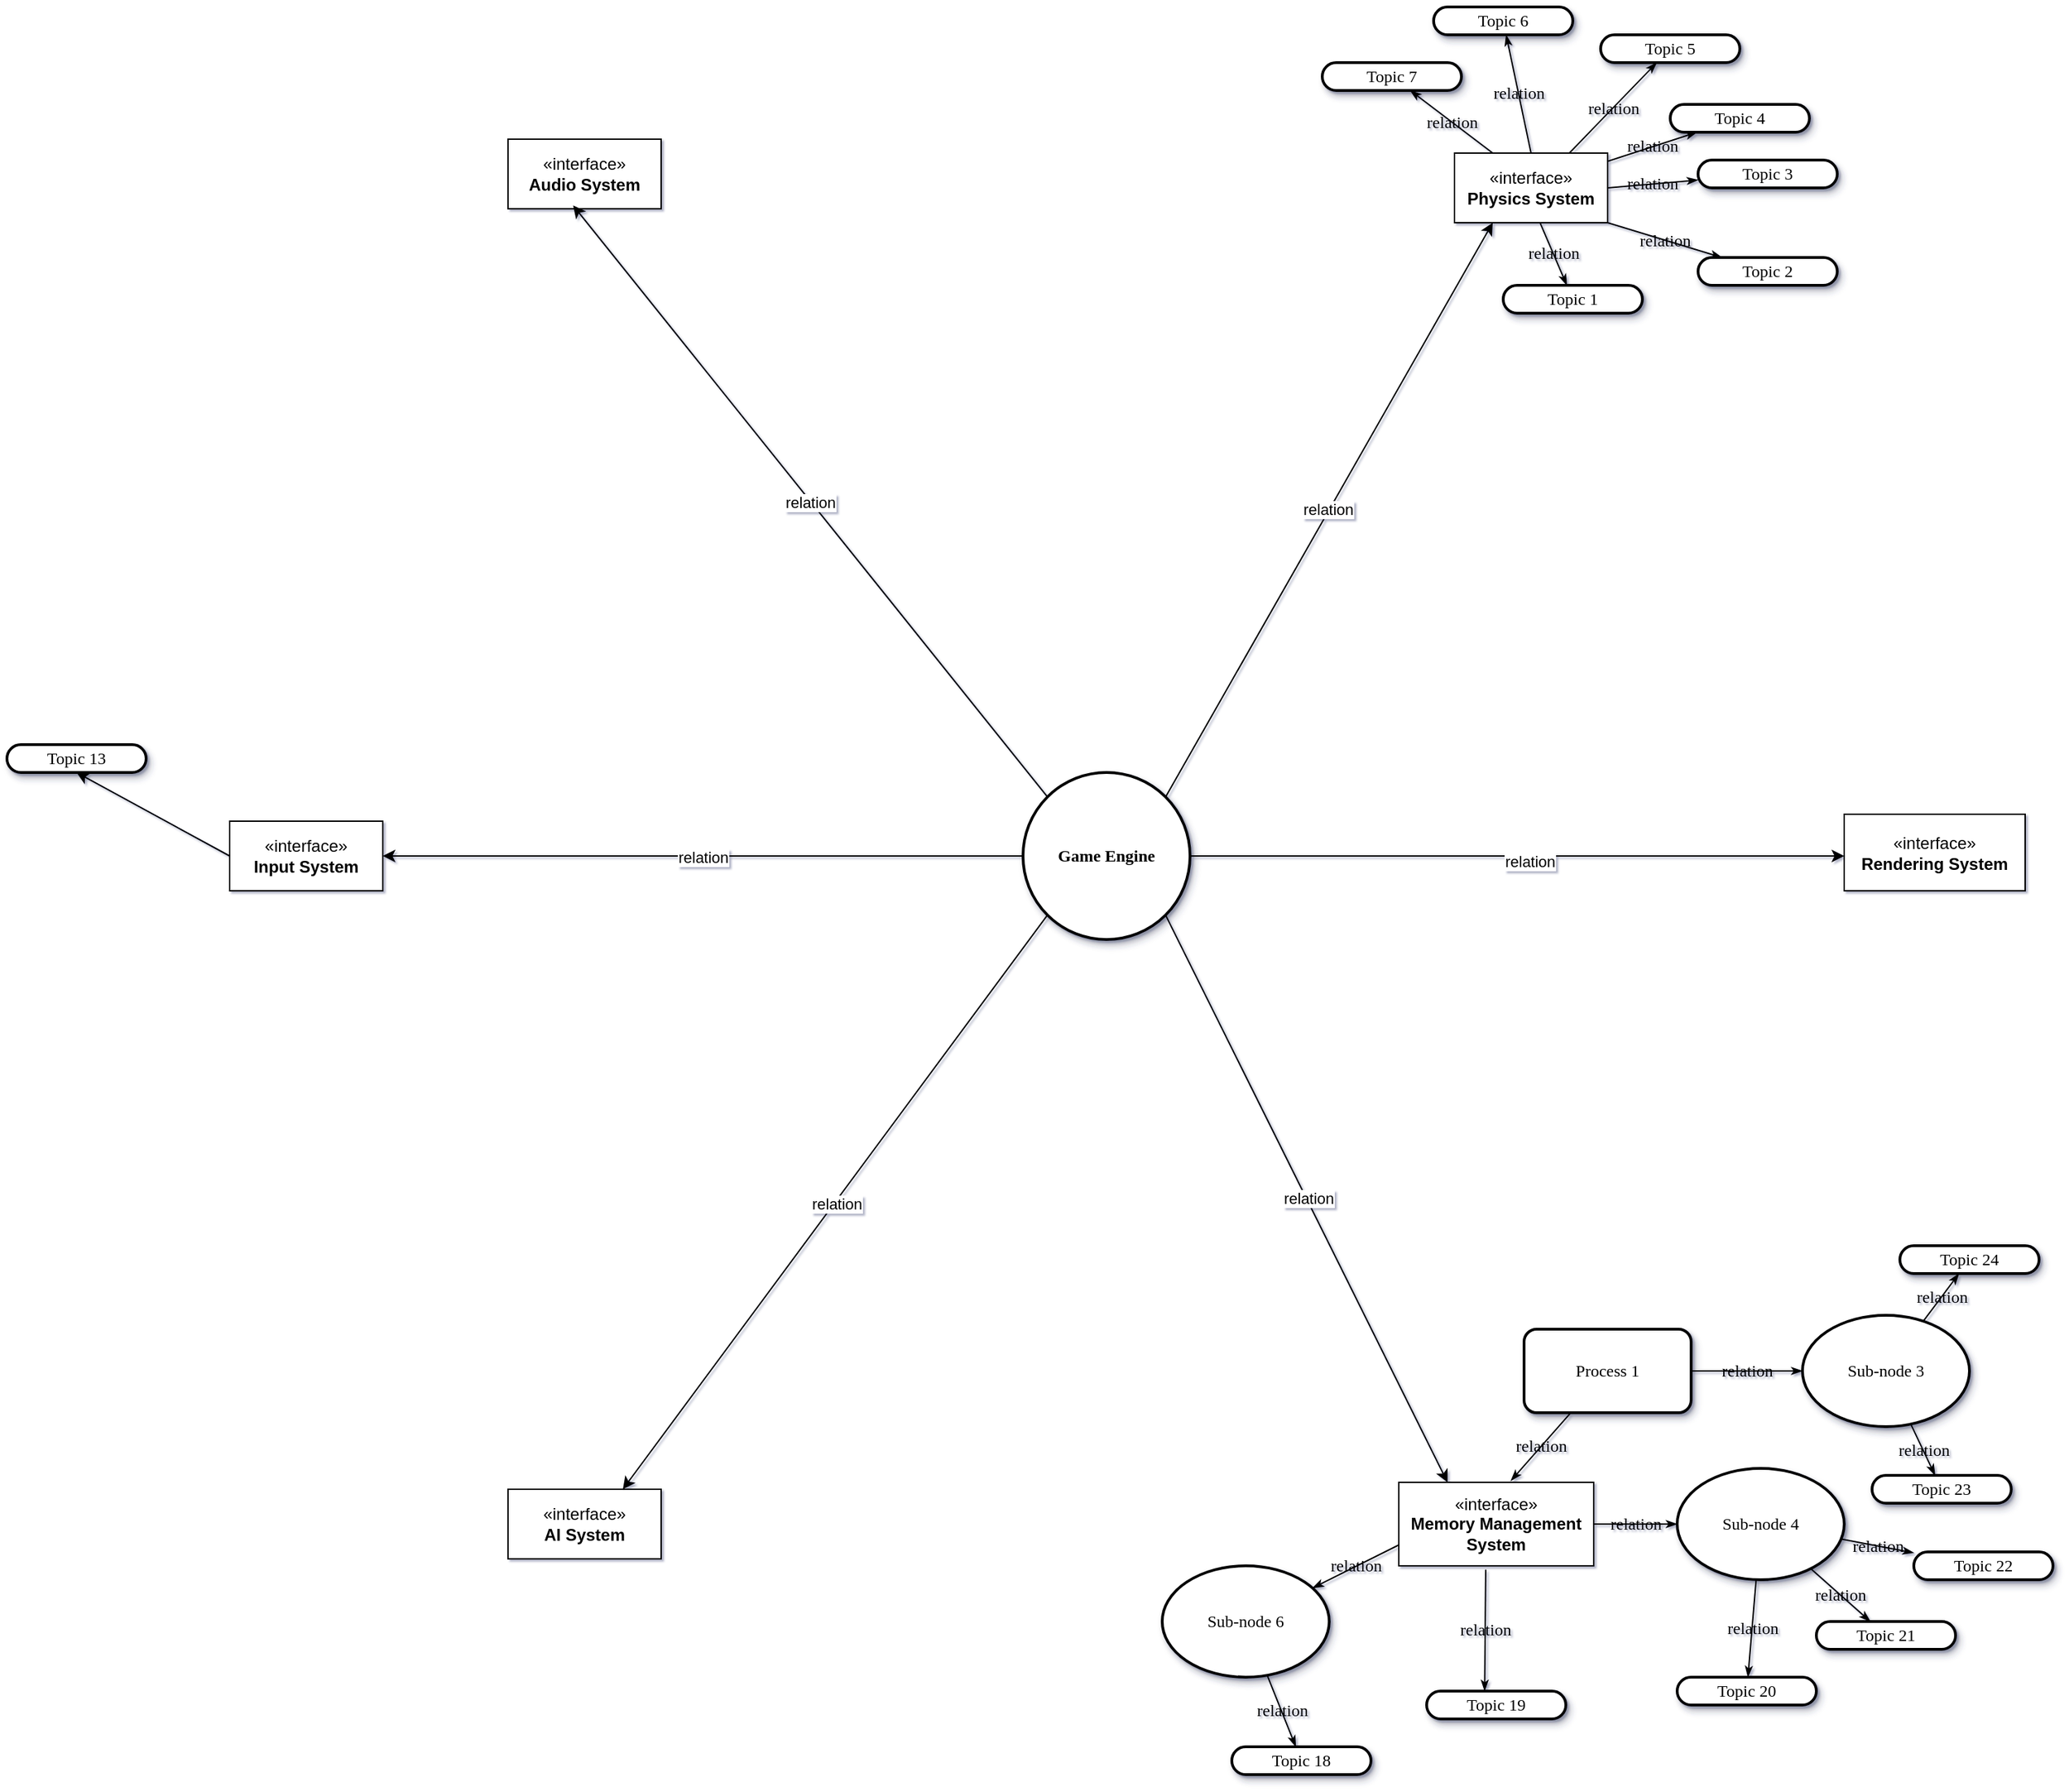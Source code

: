 <mxfile version="26.2.2">
  <diagram name="Page-1" id="ad52d381-51e7-2e0d-a935-2d0ddd2fd229">
    <mxGraphModel dx="3168" dy="2901" grid="1" gridSize="10" guides="1" tooltips="1" connect="1" arrows="1" fold="1" page="1" pageScale="1" pageWidth="1100" pageHeight="850" background="#ffffff" math="0" shadow="1">
      <root>
        <mxCell id="0" />
        <mxCell id="1" parent="0" />
        <mxCell id="eRgdaiO3BRzHH-0agAzE-32" style="edgeStyle=orthogonalEdgeStyle;rounded=0;orthogonalLoop=1;jettySize=auto;html=1;entryX=0;entryY=0.5;entryDx=0;entryDy=0;" parent="1" source="2c924340bb9dbf6c-4" edge="1">
          <mxGeometry relative="1" as="geometry">
            <mxPoint x="240" y="-1060" as="targetPoint" />
          </mxGeometry>
        </mxCell>
        <mxCell id="eRgdaiO3BRzHH-0agAzE-41" value="relation" style="edgeLabel;html=1;align=center;verticalAlign=middle;resizable=0;points=[];" parent="eRgdaiO3BRzHH-0agAzE-32" vertex="1" connectable="0">
          <mxGeometry x="0.035" y="-3" relative="1" as="geometry">
            <mxPoint x="1" as="offset" />
          </mxGeometry>
        </mxCell>
        <mxCell id="2c924340bb9dbf6c-4" value="&lt;span class=&quot;notion-enable-hover&quot; data-token-index=&quot;0&quot; style=&quot;font-weight:600&quot;&gt;Game Engine&lt;/span&gt;" style="ellipse;whiteSpace=wrap;html=1;rounded=1;shadow=1;comic=0;labelBackgroundColor=none;strokeWidth=2;fontFamily=Verdana;fontSize=12;align=center;" parent="1" vertex="1">
          <mxGeometry x="-350" y="-1120" width="120" height="120" as="geometry" />
        </mxCell>
        <mxCell id="2c924340bb9dbf6c-6" value="&lt;span&gt;Sub-node 4&lt;/span&gt;" style="ellipse;whiteSpace=wrap;html=1;rounded=1;shadow=1;comic=0;labelBackgroundColor=none;strokeWidth=2;fontFamily=Verdana;fontSize=12;align=center;" parent="1" vertex="1">
          <mxGeometry x="120" y="-620" width="120" height="80" as="geometry" />
        </mxCell>
        <mxCell id="2c924340bb9dbf6c-7" value="&lt;span&gt;Sub-node 6&lt;/span&gt;" style="ellipse;whiteSpace=wrap;html=1;rounded=1;shadow=1;comic=0;labelBackgroundColor=none;strokeWidth=2;fontFamily=Verdana;fontSize=12;align=center;" parent="1" vertex="1">
          <mxGeometry x="-250" y="-550" width="120" height="80" as="geometry" />
        </mxCell>
        <mxCell id="2c924340bb9dbf6c-11" value="&lt;span&gt;Topic 7&lt;/span&gt;" style="whiteSpace=wrap;html=1;rounded=1;shadow=1;comic=0;labelBackgroundColor=none;strokeWidth=2;fontFamily=Verdana;fontSize=12;align=center;arcSize=50;" parent="1" vertex="1">
          <mxGeometry x="-135" y="-1630" width="100" height="20" as="geometry" />
        </mxCell>
        <mxCell id="2c924340bb9dbf6c-12" value="&lt;span&gt;Topic 21&lt;/span&gt;" style="whiteSpace=wrap;html=1;rounded=1;shadow=1;comic=0;labelBackgroundColor=none;strokeWidth=2;fontFamily=Verdana;fontSize=12;align=center;arcSize=50;" parent="1" vertex="1">
          <mxGeometry x="220" y="-510" width="100" height="20" as="geometry" />
        </mxCell>
        <mxCell id="2c924340bb9dbf6c-13" value="&lt;span&gt;Topic 22&lt;/span&gt;" style="whiteSpace=wrap;html=1;rounded=1;shadow=1;comic=0;labelBackgroundColor=none;strokeWidth=2;fontFamily=Verdana;fontSize=12;align=center;arcSize=50;" parent="1" vertex="1">
          <mxGeometry x="290" y="-560" width="100" height="20" as="geometry" />
        </mxCell>
        <mxCell id="2c924340bb9dbf6c-14" value="&lt;span&gt;Topic 6&lt;/span&gt;" style="whiteSpace=wrap;html=1;rounded=1;shadow=1;comic=0;labelBackgroundColor=none;strokeWidth=2;fontFamily=Verdana;fontSize=12;align=center;arcSize=50;" parent="1" vertex="1">
          <mxGeometry x="-55" y="-1670" width="100" height="20" as="geometry" />
        </mxCell>
        <mxCell id="2c924340bb9dbf6c-15" value="&lt;span&gt;Topic 5&lt;/span&gt;" style="whiteSpace=wrap;html=1;rounded=1;shadow=1;comic=0;labelBackgroundColor=none;strokeWidth=2;fontFamily=Verdana;fontSize=12;align=center;arcSize=50;" parent="1" vertex="1">
          <mxGeometry x="65" y="-1650" width="100" height="20" as="geometry" />
        </mxCell>
        <mxCell id="2c924340bb9dbf6c-16" value="&lt;span&gt;Topic 4&lt;/span&gt;" style="whiteSpace=wrap;html=1;rounded=1;shadow=1;comic=0;labelBackgroundColor=none;strokeWidth=2;fontFamily=Verdana;fontSize=12;align=center;arcSize=50;" parent="1" vertex="1">
          <mxGeometry x="115" y="-1600" width="100" height="20" as="geometry" />
        </mxCell>
        <mxCell id="2c924340bb9dbf6c-17" value="&lt;span&gt;Topic 3&lt;/span&gt;" style="whiteSpace=wrap;html=1;rounded=1;shadow=1;comic=0;labelBackgroundColor=none;strokeWidth=2;fontFamily=Verdana;fontSize=12;align=center;arcSize=50;" parent="1" vertex="1">
          <mxGeometry x="135" y="-1560" width="100" height="20" as="geometry" />
        </mxCell>
        <mxCell id="2c924340bb9dbf6c-18" value="&lt;span&gt;Topic 2&lt;/span&gt;" style="whiteSpace=wrap;html=1;rounded=1;shadow=1;comic=0;labelBackgroundColor=none;strokeWidth=2;fontFamily=Verdana;fontSize=12;align=center;arcSize=50;" parent="1" vertex="1">
          <mxGeometry x="135" y="-1490" width="100" height="20" as="geometry" />
        </mxCell>
        <mxCell id="2c924340bb9dbf6c-19" value="Topic 1" style="whiteSpace=wrap;html=1;rounded=1;shadow=1;comic=0;labelBackgroundColor=none;strokeWidth=2;fontFamily=Verdana;fontSize=12;align=center;arcSize=50;" parent="1" vertex="1">
          <mxGeometry x="-5" y="-1470" width="100" height="20" as="geometry" />
        </mxCell>
        <mxCell id="2c924340bb9dbf6c-22" value="&lt;span&gt;Topic 20&lt;/span&gt;" style="whiteSpace=wrap;html=1;rounded=1;shadow=1;comic=0;labelBackgroundColor=none;strokeWidth=2;fontFamily=Verdana;fontSize=12;align=center;arcSize=50;" parent="1" vertex="1">
          <mxGeometry x="120" y="-470" width="100" height="20" as="geometry" />
        </mxCell>
        <mxCell id="2c924340bb9dbf6c-35" value="relation" style="edgeStyle=none;rounded=1;html=1;labelBackgroundColor=none;startArrow=none;startFill=0;startSize=5;endArrow=classicThin;endFill=1;endSize=5;jettySize=auto;orthogonalLoop=1;strokeWidth=1;fontFamily=Verdana;fontSize=12;fontColor=default;exitX=0;exitY=0.75;exitDx=0;exitDy=0;" parent="1" source="eRgdaiO3BRzHH-0agAzE-36" target="2c924340bb9dbf6c-7" edge="1">
          <mxGeometry relative="1" as="geometry">
            <mxPoint x="-54.311" y="-552.998" as="sourcePoint" />
          </mxGeometry>
        </mxCell>
        <mxCell id="2c924340bb9dbf6c-36" value="relation" style="edgeStyle=none;rounded=1;html=1;labelBackgroundColor=none;startArrow=none;startFill=0;startSize=5;endArrow=classicThin;endFill=1;endSize=5;jettySize=auto;orthogonalLoop=1;strokeWidth=1;fontFamily=Verdana;fontSize=12;fontColor=default;exitX=1;exitY=0.5;exitDx=0;exitDy=0;" parent="1" source="eRgdaiO3BRzHH-0agAzE-36" target="2c924340bb9dbf6c-6" edge="1">
          <mxGeometry relative="1" as="geometry">
            <mxPoint x="59.838" y="-572.933" as="sourcePoint" />
          </mxGeometry>
        </mxCell>
        <mxCell id="2c924340bb9dbf6c-37" value="relation" style="edgeStyle=none;rounded=1;html=1;labelBackgroundColor=none;startArrow=none;startFill=0;startSize=5;endArrow=classicThin;endFill=1;endSize=5;jettySize=auto;orthogonalLoop=1;strokeWidth=1;fontFamily=Verdana;fontSize=12;fontColor=default;" parent="1" source="2c924340bb9dbf6c-6" target="2c924340bb9dbf6c-13" edge="1">
          <mxGeometry relative="1" as="geometry" />
        </mxCell>
        <mxCell id="2c924340bb9dbf6c-38" value="relation" style="edgeStyle=none;rounded=1;html=1;labelBackgroundColor=none;startArrow=none;startFill=0;startSize=5;endArrow=classicThin;endFill=1;endSize=5;jettySize=auto;orthogonalLoop=1;strokeWidth=1;fontFamily=Verdana;fontSize=12;fontColor=default;" parent="1" source="2c924340bb9dbf6c-6" target="2c924340bb9dbf6c-12" edge="1">
          <mxGeometry relative="1" as="geometry" />
        </mxCell>
        <mxCell id="2c924340bb9dbf6c-39" value="relation" style="edgeStyle=none;rounded=1;html=1;labelBackgroundColor=none;startArrow=none;startFill=0;startSize=5;endArrow=classicThin;endFill=1;endSize=5;jettySize=auto;orthogonalLoop=1;strokeWidth=1;fontFamily=Verdana;fontSize=12;fontColor=default;" parent="1" source="2c924340bb9dbf6c-6" target="2c924340bb9dbf6c-22" edge="1">
          <mxGeometry relative="1" as="geometry" />
        </mxCell>
        <mxCell id="2c924340bb9dbf6c-40" value="relation" style="edgeStyle=none;rounded=1;html=1;labelBackgroundColor=none;startArrow=none;startFill=0;startSize=5;endArrow=classicThin;endFill=1;endSize=5;jettySize=auto;orthogonalLoop=1;strokeWidth=1;fontFamily=Verdana;fontSize=12;fontColor=default;exitX=0.556;exitY=0.986;exitDx=0;exitDy=0;exitPerimeter=0;" parent="1" source="eRgdaiO3BRzHH-0agAzE-37" target="2c924340bb9dbf6c-19" edge="1">
          <mxGeometry relative="1" as="geometry">
            <mxPoint x="23.684" y="-1501.989" as="sourcePoint" />
          </mxGeometry>
        </mxCell>
        <mxCell id="2c924340bb9dbf6c-41" value="relation" style="edgeStyle=none;rounded=1;html=1;labelBackgroundColor=none;startArrow=none;startFill=0;startSize=5;endArrow=classicThin;endFill=1;endSize=5;jettySize=auto;orthogonalLoop=1;strokeWidth=1;fontFamily=Verdana;fontSize=12;fontColor=default;exitX=1;exitY=1;exitDx=0;exitDy=0;" parent="1" source="eRgdaiO3BRzHH-0agAzE-37" target="2c924340bb9dbf6c-18" edge="1">
          <mxGeometry relative="1" as="geometry">
            <mxPoint x="58.75" y="-1522.224" as="sourcePoint" />
          </mxGeometry>
        </mxCell>
        <mxCell id="2c924340bb9dbf6c-42" value="relation" style="edgeStyle=none;rounded=1;html=1;labelBackgroundColor=none;startArrow=none;startFill=0;startSize=5;endArrow=classicThin;endFill=1;endSize=5;jettySize=auto;orthogonalLoop=1;strokeWidth=1;fontFamily=Verdana;fontSize=12;fontColor=default;exitX=1;exitY=0.5;exitDx=0;exitDy=0;" parent="1" source="eRgdaiO3BRzHH-0agAzE-37" target="2c924340bb9dbf6c-17" edge="1">
          <mxGeometry relative="1" as="geometry">
            <mxPoint x="64.8" y="-1543.262" as="sourcePoint" />
          </mxGeometry>
        </mxCell>
        <mxCell id="2c924340bb9dbf6c-43" value="relation" style="edgeStyle=none;rounded=1;html=1;labelBackgroundColor=none;startArrow=none;startFill=0;startSize=5;endArrow=classicThin;endFill=1;endSize=5;jettySize=auto;orthogonalLoop=1;strokeWidth=1;fontFamily=Verdana;fontSize=12;fontColor=default;exitX=1.001;exitY=0.117;exitDx=0;exitDy=0;exitPerimeter=0;" parent="1" source="eRgdaiO3BRzHH-0agAzE-37" target="2c924340bb9dbf6c-16" edge="1">
          <mxGeometry relative="1" as="geometry">
            <mxPoint x="59.255" y="-1557.08" as="sourcePoint" />
          </mxGeometry>
        </mxCell>
        <mxCell id="2c924340bb9dbf6c-44" value="relation" style="edgeStyle=none;rounded=1;html=1;labelBackgroundColor=none;startArrow=none;startFill=0;startSize=5;endArrow=classicThin;endFill=1;endSize=5;jettySize=auto;orthogonalLoop=1;strokeWidth=1;fontFamily=Verdana;fontSize=12;fontColor=default;exitX=0.75;exitY=0;exitDx=0;exitDy=0;" parent="1" source="eRgdaiO3BRzHH-0agAzE-37" target="2c924340bb9dbf6c-15" edge="1">
          <mxGeometry relative="1" as="geometry">
            <mxPoint x="40" y="-1570" as="sourcePoint" />
          </mxGeometry>
        </mxCell>
        <mxCell id="2c924340bb9dbf6c-45" value="relation" style="edgeStyle=none;rounded=1;html=1;labelBackgroundColor=none;startArrow=none;startFill=0;startSize=5;endArrow=classicThin;endFill=1;endSize=5;jettySize=auto;orthogonalLoop=1;strokeWidth=1;fontFamily=Verdana;fontSize=12;fontColor=default;exitX=0.5;exitY=0;exitDx=0;exitDy=0;" parent="1" source="eRgdaiO3BRzHH-0agAzE-37" target="2c924340bb9dbf6c-14" edge="1">
          <mxGeometry relative="1" as="geometry">
            <mxPoint x="1.993" y="-1579.95" as="sourcePoint" />
          </mxGeometry>
        </mxCell>
        <mxCell id="2c924340bb9dbf6c-46" value="relation" style="edgeStyle=none;rounded=1;html=1;labelBackgroundColor=none;startArrow=none;startFill=0;startSize=5;endArrow=classicThin;endFill=1;endSize=5;jettySize=auto;orthogonalLoop=1;strokeWidth=1;fontFamily=Verdana;fontSize=12;fontColor=default;exitX=0.25;exitY=0;exitDx=0;exitDy=0;" parent="1" source="eRgdaiO3BRzHH-0agAzE-37" target="2c924340bb9dbf6c-11" edge="1">
          <mxGeometry relative="1" as="geometry">
            <mxPoint x="-30.869" y="-1572.065" as="sourcePoint" />
          </mxGeometry>
        </mxCell>
        <mxCell id="2c924340bb9dbf6c-51" value="Process 1" style="rounded=1;whiteSpace=wrap;html=1;shadow=1;comic=0;labelBackgroundColor=none;strokeWidth=2;fontFamily=Verdana;fontSize=12;align=center;" parent="1" vertex="1">
          <mxGeometry x="10" y="-720" width="120" height="60" as="geometry" />
        </mxCell>
        <mxCell id="2c924340bb9dbf6c-52" value="&lt;span&gt;Sub-node 3&lt;/span&gt;" style="ellipse;whiteSpace=wrap;html=1;rounded=1;shadow=1;comic=0;labelBackgroundColor=none;strokeWidth=2;fontFamily=Verdana;fontSize=12;align=center;" parent="1" vertex="1">
          <mxGeometry x="210" y="-730" width="120" height="80" as="geometry" />
        </mxCell>
        <mxCell id="2c924340bb9dbf6c-53" value="&lt;span&gt;Topic 24&lt;/span&gt;" style="whiteSpace=wrap;html=1;rounded=1;shadow=1;comic=0;labelBackgroundColor=none;strokeWidth=2;fontFamily=Verdana;fontSize=12;align=center;arcSize=50;" parent="1" vertex="1">
          <mxGeometry x="280" y="-780" width="100" height="20" as="geometry" />
        </mxCell>
        <mxCell id="2c924340bb9dbf6c-54" value="&lt;span&gt;Topic 23&lt;/span&gt;" style="whiteSpace=wrap;html=1;rounded=1;shadow=1;comic=0;labelBackgroundColor=none;strokeWidth=2;fontFamily=Verdana;fontSize=12;align=center;arcSize=50;" parent="1" vertex="1">
          <mxGeometry x="260" y="-615" width="100" height="20" as="geometry" />
        </mxCell>
        <mxCell id="2c924340bb9dbf6c-56" value="&lt;span&gt;Topic 13&lt;/span&gt;" style="whiteSpace=wrap;html=1;rounded=1;shadow=1;comic=0;labelBackgroundColor=none;strokeWidth=2;fontFamily=Verdana;fontSize=12;align=center;arcSize=50;" parent="1" vertex="1">
          <mxGeometry x="-1080" y="-1140" width="100" height="20" as="geometry" />
        </mxCell>
        <mxCell id="2c924340bb9dbf6c-58" value="&lt;span&gt;Topic 19&lt;/span&gt;" style="whiteSpace=wrap;html=1;rounded=1;shadow=1;comic=0;labelBackgroundColor=none;strokeWidth=2;fontFamily=Verdana;fontSize=12;align=center;arcSize=50;" parent="1" vertex="1">
          <mxGeometry x="-60" y="-460" width="100" height="20" as="geometry" />
        </mxCell>
        <mxCell id="2c924340bb9dbf6c-59" value="&lt;span&gt;Topic 18&lt;/span&gt;" style="whiteSpace=wrap;html=1;rounded=1;shadow=1;comic=0;labelBackgroundColor=none;strokeWidth=2;fontFamily=Verdana;fontSize=12;align=center;arcSize=50;" parent="1" vertex="1">
          <mxGeometry x="-200" y="-420" width="100" height="20" as="geometry" />
        </mxCell>
        <mxCell id="2c924340bb9dbf6c-63" value="relation" style="edgeStyle=none;rounded=1;html=1;labelBackgroundColor=none;startArrow=none;startFill=0;startSize=5;endArrow=classicThin;endFill=1;endSize=5;jettySize=auto;orthogonalLoop=1;strokeWidth=1;fontFamily=Verdana;fontSize=12;fontColor=default;" parent="1" source="2c924340bb9dbf6c-52" target="2c924340bb9dbf6c-53" edge="1">
          <mxGeometry relative="1" as="geometry" />
        </mxCell>
        <mxCell id="2c924340bb9dbf6c-64" value="relation" style="edgeStyle=none;rounded=1;html=1;labelBackgroundColor=none;startArrow=none;startFill=0;startSize=5;endArrow=classicThin;endFill=1;endSize=5;jettySize=auto;orthogonalLoop=1;strokeWidth=1;fontFamily=Verdana;fontSize=12;fontColor=default;" parent="1" source="2c924340bb9dbf6c-52" target="2c924340bb9dbf6c-54" edge="1">
          <mxGeometry relative="1" as="geometry" />
        </mxCell>
        <mxCell id="2c924340bb9dbf6c-65" value="relation" style="edgeStyle=none;rounded=1;html=1;labelBackgroundColor=none;startArrow=none;startFill=0;startSize=5;endArrow=classicThin;endFill=1;endSize=5;jettySize=auto;orthogonalLoop=1;strokeWidth=1;fontFamily=Verdana;fontSize=12;fontColor=default;" parent="1" source="2c924340bb9dbf6c-51" target="2c924340bb9dbf6c-52" edge="1">
          <mxGeometry relative="1" as="geometry" />
        </mxCell>
        <mxCell id="2c924340bb9dbf6c-66" value="relation" style="edgeStyle=none;rounded=1;html=1;labelBackgroundColor=none;startArrow=none;startFill=0;startSize=5;endArrow=classicThin;endFill=1;endSize=5;jettySize=auto;orthogonalLoop=1;strokeWidth=1;fontFamily=Verdana;fontSize=12;fontColor=default;entryX=0.575;entryY=-0.019;entryDx=0;entryDy=0;entryPerimeter=0;" parent="1" source="2c924340bb9dbf6c-51" target="eRgdaiO3BRzHH-0agAzE-36" edge="1">
          <mxGeometry relative="1" as="geometry">
            <mxPoint x="21.588" y="-607.321" as="targetPoint" />
          </mxGeometry>
        </mxCell>
        <mxCell id="2c924340bb9dbf6c-77" value="relation" style="edgeStyle=none;rounded=1;html=1;labelBackgroundColor=none;startArrow=none;startFill=0;startSize=5;endArrow=classicThin;endFill=1;endSize=5;jettySize=auto;orthogonalLoop=1;strokeWidth=1;fontFamily=Verdana;fontSize=12;fontColor=default;exitX=0.446;exitY=1.045;exitDx=0;exitDy=0;exitPerimeter=0;" parent="1" source="eRgdaiO3BRzHH-0agAzE-36" edge="1">
          <mxGeometry relative="1" as="geometry">
            <mxPoint x="-6.415" y="-530.229" as="sourcePoint" />
            <mxPoint x="-18.333" y="-460" as="targetPoint" />
          </mxGeometry>
        </mxCell>
        <mxCell id="2c924340bb9dbf6c-78" value="relation" style="edgeStyle=none;rounded=1;html=1;labelBackgroundColor=none;startArrow=none;startFill=0;startSize=5;endArrow=classicThin;endFill=1;endSize=5;jettySize=auto;orthogonalLoop=1;strokeWidth=1;fontFamily=Verdana;fontSize=12;fontColor=default;" parent="1" source="2c924340bb9dbf6c-7" target="2c924340bb9dbf6c-59" edge="1">
          <mxGeometry relative="1" as="geometry" />
        </mxCell>
        <mxCell id="eRgdaiO3BRzHH-0agAzE-7" value="" style="endArrow=classic;html=1;rounded=0;exitX=0;exitY=0.5;exitDx=0;exitDy=0;entryX=0.5;entryY=1;entryDx=0;entryDy=0;" parent="1" source="eRgdaiO3BRzHH-0agAzE-40" target="2c924340bb9dbf6c-56" edge="1">
          <mxGeometry width="50" height="50" relative="1" as="geometry">
            <mxPoint x="-940" y="-1060" as="sourcePoint" />
            <mxPoint x="-730" y="-830" as="targetPoint" />
          </mxGeometry>
        </mxCell>
        <mxCell id="eRgdaiO3BRzHH-0agAzE-35" value="«interface»&lt;br&gt;&lt;span style=&quot;font-weight: 600;&quot;&gt;Rendering System&lt;/span&gt;" style="html=1;whiteSpace=wrap;" parent="1" vertex="1">
          <mxGeometry x="240" y="-1090" width="130" height="55" as="geometry" />
        </mxCell>
        <mxCell id="eRgdaiO3BRzHH-0agAzE-36" value="«interface»&lt;div&gt;&lt;span class=&quot;notion-enable-hover&quot; data-token-index=&quot;0&quot; style=&quot;font-weight:600&quot;&gt;Memory Management System&lt;/span&gt;&lt;/div&gt;" style="html=1;whiteSpace=wrap;" parent="1" vertex="1">
          <mxGeometry x="-80" y="-610" width="140" height="60" as="geometry" />
        </mxCell>
        <mxCell id="eRgdaiO3BRzHH-0agAzE-37" value="«interface»&lt;br&gt;&lt;span class=&quot;notion-enable-hover&quot; data-token-index=&quot;0&quot; style=&quot;font-weight:600&quot;&gt;Physics System&lt;/span&gt;" style="html=1;whiteSpace=wrap;" parent="1" vertex="1">
          <mxGeometry x="-40" y="-1565" width="110" height="50" as="geometry" />
        </mxCell>
        <mxCell id="eRgdaiO3BRzHH-0agAzE-40" value="«interface»&lt;br&gt;&lt;span class=&quot;notion-enable-hover&quot; data-token-index=&quot;0&quot; style=&quot;font-weight:600&quot;&gt;Input System&lt;/span&gt;" style="html=1;whiteSpace=wrap;" parent="1" vertex="1">
          <mxGeometry x="-920" y="-1085" width="110" height="50" as="geometry" />
        </mxCell>
        <mxCell id="eRgdaiO3BRzHH-0agAzE-42" value="«interface»&lt;br&gt;&lt;span class=&quot;notion-enable-hover&quot; data-token-index=&quot;0&quot; style=&quot;font-weight:600&quot;&gt;Audio System&lt;/span&gt;" style="html=1;whiteSpace=wrap;" parent="1" vertex="1">
          <mxGeometry x="-720" y="-1575" width="110" height="50" as="geometry" />
        </mxCell>
        <mxCell id="eRgdaiO3BRzHH-0agAzE-43" value="«interface»&lt;br&gt;&lt;span class=&quot;notion-enable-hover&quot; data-token-index=&quot;0&quot; style=&quot;font-weight:600&quot;&gt;AI System&lt;/span&gt;" style="html=1;whiteSpace=wrap;" parent="1" vertex="1">
          <mxGeometry x="-720" y="-605" width="110" height="50" as="geometry" />
        </mxCell>
        <mxCell id="eRgdaiO3BRzHH-0agAzE-47" value="" style="endArrow=classic;html=1;rounded=0;exitX=0;exitY=0;exitDx=0;exitDy=0;entryX=0.425;entryY=0.952;entryDx=0;entryDy=0;entryPerimeter=0;" parent="1" source="2c924340bb9dbf6c-4" target="eRgdaiO3BRzHH-0agAzE-42" edge="1">
          <mxGeometry width="50" height="50" relative="1" as="geometry">
            <mxPoint x="-550" y="-1250" as="sourcePoint" />
            <mxPoint x="-500" y="-1300" as="targetPoint" />
          </mxGeometry>
        </mxCell>
        <mxCell id="eRgdaiO3BRzHH-0agAzE-49" value="relation" style="edgeLabel;html=1;align=center;verticalAlign=middle;resizable=0;points=[];" parent="eRgdaiO3BRzHH-0agAzE-47" vertex="1" connectable="0">
          <mxGeometry x="0.001" y="1" relative="1" as="geometry">
            <mxPoint as="offset" />
          </mxGeometry>
        </mxCell>
        <mxCell id="eRgdaiO3BRzHH-0agAzE-50" value="" style="endArrow=classic;html=1;rounded=0;exitX=0;exitY=0.5;exitDx=0;exitDy=0;entryX=1;entryY=0.5;entryDx=0;entryDy=0;" parent="1" source="2c924340bb9dbf6c-4" target="eRgdaiO3BRzHH-0agAzE-40" edge="1">
          <mxGeometry width="50" height="50" relative="1" as="geometry">
            <mxPoint x="-480" y="-1075" as="sourcePoint" />
            <mxPoint x="-821" y="-1500" as="targetPoint" />
          </mxGeometry>
        </mxCell>
        <mxCell id="eRgdaiO3BRzHH-0agAzE-51" value="relation" style="edgeLabel;html=1;align=center;verticalAlign=middle;resizable=0;points=[];" parent="eRgdaiO3BRzHH-0agAzE-50" vertex="1" connectable="0">
          <mxGeometry x="0.001" y="1" relative="1" as="geometry">
            <mxPoint as="offset" />
          </mxGeometry>
        </mxCell>
        <mxCell id="eRgdaiO3BRzHH-0agAzE-52" value="" style="endArrow=classic;html=1;rounded=0;exitX=1;exitY=0;exitDx=0;exitDy=0;entryX=0.25;entryY=1;entryDx=0;entryDy=0;" parent="1" source="2c924340bb9dbf6c-4" target="eRgdaiO3BRzHH-0agAzE-37" edge="1">
          <mxGeometry width="50" height="50" relative="1" as="geometry">
            <mxPoint x="-312" y="-1082" as="sourcePoint" />
            <mxPoint x="-653" y="-1507" as="targetPoint" />
          </mxGeometry>
        </mxCell>
        <mxCell id="eRgdaiO3BRzHH-0agAzE-53" value="relation" style="edgeLabel;html=1;align=center;verticalAlign=middle;resizable=0;points=[];" parent="eRgdaiO3BRzHH-0agAzE-52" vertex="1" connectable="0">
          <mxGeometry x="0.001" y="1" relative="1" as="geometry">
            <mxPoint as="offset" />
          </mxGeometry>
        </mxCell>
        <mxCell id="eRgdaiO3BRzHH-0agAzE-54" value="" style="endArrow=classic;html=1;rounded=0;exitX=1;exitY=1;exitDx=0;exitDy=0;entryX=0.25;entryY=0;entryDx=0;entryDy=0;" parent="1" source="2c924340bb9dbf6c-4" target="eRgdaiO3BRzHH-0agAzE-36" edge="1">
          <mxGeometry width="50" height="50" relative="1" as="geometry">
            <mxPoint x="-302" y="-1072" as="sourcePoint" />
            <mxPoint x="-643" y="-1497" as="targetPoint" />
          </mxGeometry>
        </mxCell>
        <mxCell id="eRgdaiO3BRzHH-0agAzE-55" value="relation" style="edgeLabel;html=1;align=center;verticalAlign=middle;resizable=0;points=[];" parent="eRgdaiO3BRzHH-0agAzE-54" vertex="1" connectable="0">
          <mxGeometry x="0.001" y="1" relative="1" as="geometry">
            <mxPoint as="offset" />
          </mxGeometry>
        </mxCell>
        <mxCell id="eRgdaiO3BRzHH-0agAzE-56" value="" style="endArrow=classic;html=1;rounded=0;exitX=0;exitY=1;exitDx=0;exitDy=0;entryX=0.75;entryY=0;entryDx=0;entryDy=0;" parent="1" source="2c924340bb9dbf6c-4" target="eRgdaiO3BRzHH-0agAzE-43" edge="1">
          <mxGeometry width="50" height="50" relative="1" as="geometry">
            <mxPoint x="-292" y="-1062" as="sourcePoint" />
            <mxPoint x="-633" y="-1487" as="targetPoint" />
          </mxGeometry>
        </mxCell>
        <mxCell id="eRgdaiO3BRzHH-0agAzE-57" value="relation" style="edgeLabel;html=1;align=center;verticalAlign=middle;resizable=0;points=[];" parent="eRgdaiO3BRzHH-0agAzE-56" vertex="1" connectable="0">
          <mxGeometry x="0.001" y="1" relative="1" as="geometry">
            <mxPoint as="offset" />
          </mxGeometry>
        </mxCell>
      </root>
    </mxGraphModel>
  </diagram>
</mxfile>
